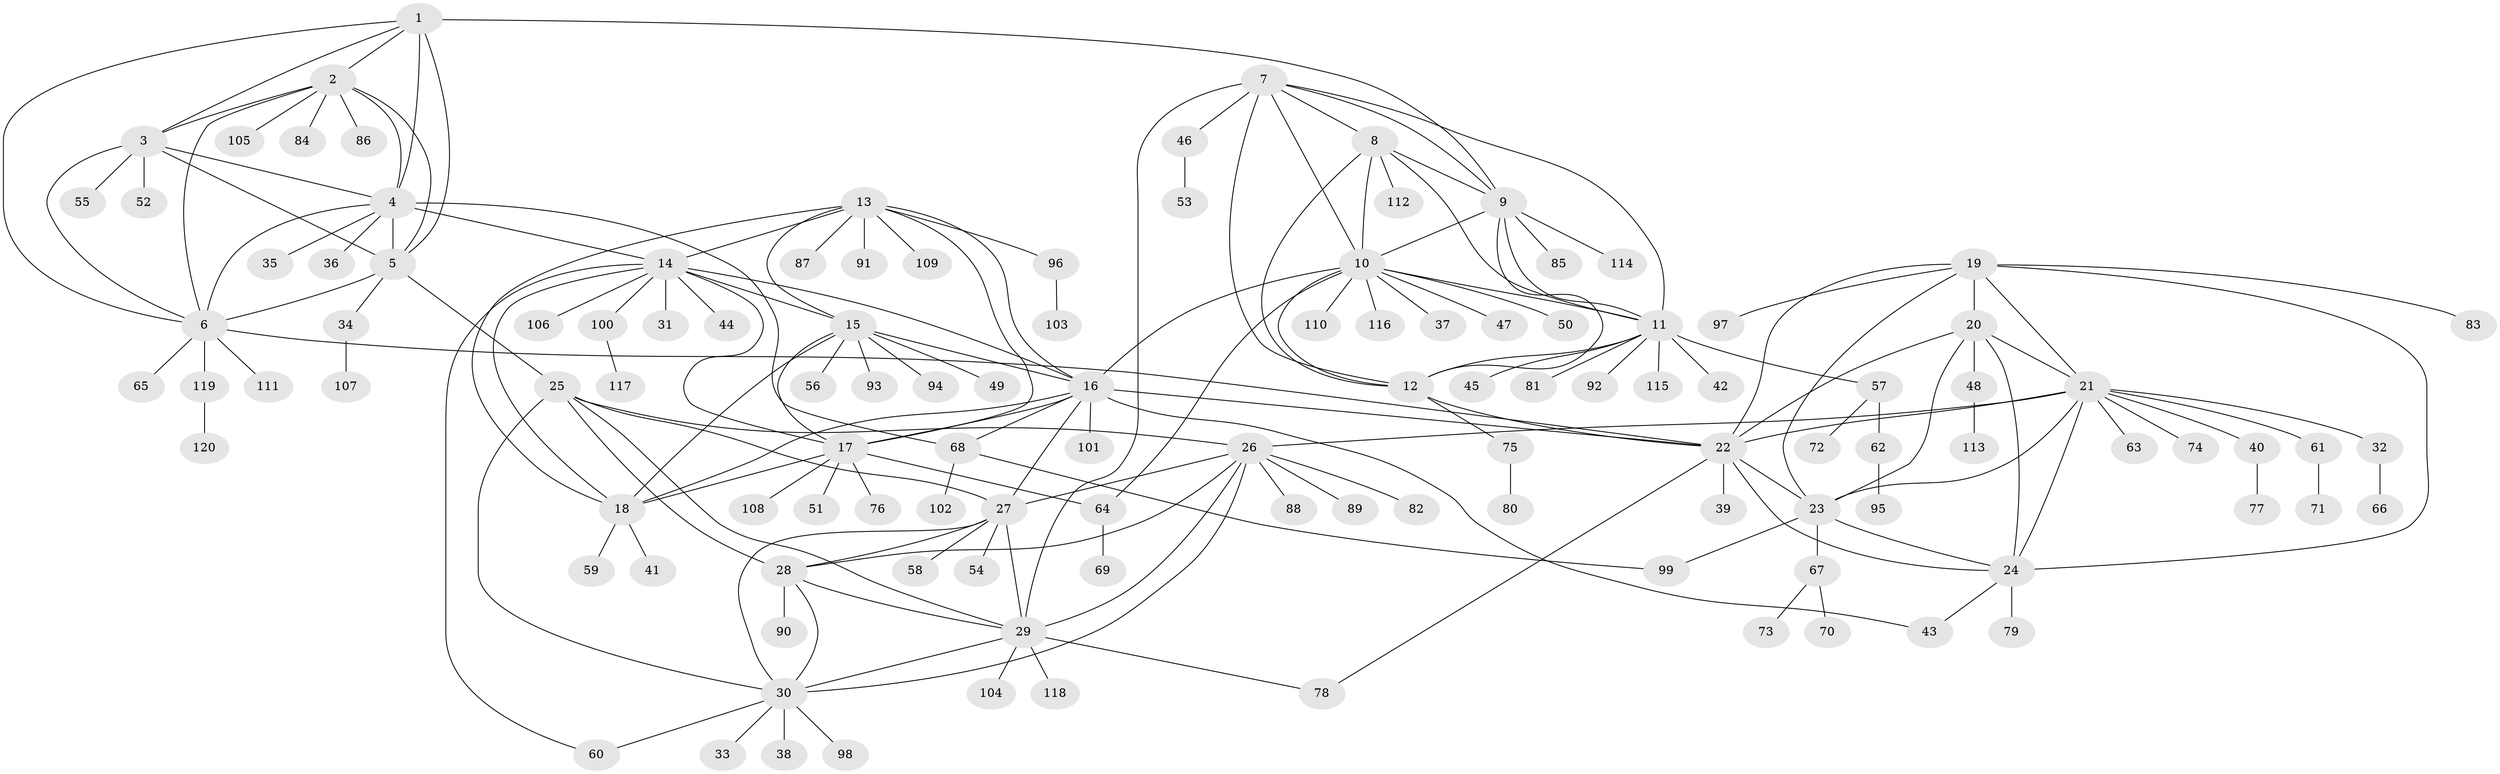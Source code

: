 // Generated by graph-tools (version 1.1) at 2025/50/03/09/25 03:50:28]
// undirected, 120 vertices, 181 edges
graph export_dot {
graph [start="1"]
  node [color=gray90,style=filled];
  1;
  2;
  3;
  4;
  5;
  6;
  7;
  8;
  9;
  10;
  11;
  12;
  13;
  14;
  15;
  16;
  17;
  18;
  19;
  20;
  21;
  22;
  23;
  24;
  25;
  26;
  27;
  28;
  29;
  30;
  31;
  32;
  33;
  34;
  35;
  36;
  37;
  38;
  39;
  40;
  41;
  42;
  43;
  44;
  45;
  46;
  47;
  48;
  49;
  50;
  51;
  52;
  53;
  54;
  55;
  56;
  57;
  58;
  59;
  60;
  61;
  62;
  63;
  64;
  65;
  66;
  67;
  68;
  69;
  70;
  71;
  72;
  73;
  74;
  75;
  76;
  77;
  78;
  79;
  80;
  81;
  82;
  83;
  84;
  85;
  86;
  87;
  88;
  89;
  90;
  91;
  92;
  93;
  94;
  95;
  96;
  97;
  98;
  99;
  100;
  101;
  102;
  103;
  104;
  105;
  106;
  107;
  108;
  109;
  110;
  111;
  112;
  113;
  114;
  115;
  116;
  117;
  118;
  119;
  120;
  1 -- 2;
  1 -- 3;
  1 -- 4;
  1 -- 5;
  1 -- 6;
  1 -- 9;
  2 -- 3;
  2 -- 4;
  2 -- 5;
  2 -- 6;
  2 -- 84;
  2 -- 86;
  2 -- 105;
  3 -- 4;
  3 -- 5;
  3 -- 6;
  3 -- 52;
  3 -- 55;
  4 -- 5;
  4 -- 6;
  4 -- 14;
  4 -- 35;
  4 -- 36;
  4 -- 68;
  5 -- 6;
  5 -- 25;
  5 -- 34;
  6 -- 22;
  6 -- 65;
  6 -- 111;
  6 -- 119;
  7 -- 8;
  7 -- 9;
  7 -- 10;
  7 -- 11;
  7 -- 12;
  7 -- 29;
  7 -- 46;
  8 -- 9;
  8 -- 10;
  8 -- 11;
  8 -- 12;
  8 -- 112;
  9 -- 10;
  9 -- 11;
  9 -- 12;
  9 -- 85;
  9 -- 114;
  10 -- 11;
  10 -- 12;
  10 -- 16;
  10 -- 37;
  10 -- 47;
  10 -- 50;
  10 -- 64;
  10 -- 110;
  10 -- 116;
  11 -- 12;
  11 -- 42;
  11 -- 45;
  11 -- 57;
  11 -- 81;
  11 -- 92;
  11 -- 115;
  12 -- 22;
  12 -- 75;
  13 -- 14;
  13 -- 15;
  13 -- 16;
  13 -- 17;
  13 -- 18;
  13 -- 87;
  13 -- 91;
  13 -- 96;
  13 -- 109;
  14 -- 15;
  14 -- 16;
  14 -- 17;
  14 -- 18;
  14 -- 31;
  14 -- 44;
  14 -- 60;
  14 -- 100;
  14 -- 106;
  15 -- 16;
  15 -- 17;
  15 -- 18;
  15 -- 49;
  15 -- 56;
  15 -- 93;
  15 -- 94;
  16 -- 17;
  16 -- 18;
  16 -- 22;
  16 -- 27;
  16 -- 43;
  16 -- 68;
  16 -- 101;
  17 -- 18;
  17 -- 51;
  17 -- 64;
  17 -- 76;
  17 -- 108;
  18 -- 41;
  18 -- 59;
  19 -- 20;
  19 -- 21;
  19 -- 22;
  19 -- 23;
  19 -- 24;
  19 -- 83;
  19 -- 97;
  20 -- 21;
  20 -- 22;
  20 -- 23;
  20 -- 24;
  20 -- 48;
  21 -- 22;
  21 -- 23;
  21 -- 24;
  21 -- 26;
  21 -- 32;
  21 -- 40;
  21 -- 61;
  21 -- 63;
  21 -- 74;
  22 -- 23;
  22 -- 24;
  22 -- 39;
  22 -- 78;
  23 -- 24;
  23 -- 67;
  23 -- 99;
  24 -- 43;
  24 -- 79;
  25 -- 26;
  25 -- 27;
  25 -- 28;
  25 -- 29;
  25 -- 30;
  26 -- 27;
  26 -- 28;
  26 -- 29;
  26 -- 30;
  26 -- 82;
  26 -- 88;
  26 -- 89;
  27 -- 28;
  27 -- 29;
  27 -- 30;
  27 -- 54;
  27 -- 58;
  28 -- 29;
  28 -- 30;
  28 -- 90;
  29 -- 30;
  29 -- 78;
  29 -- 104;
  29 -- 118;
  30 -- 33;
  30 -- 38;
  30 -- 60;
  30 -- 98;
  32 -- 66;
  34 -- 107;
  40 -- 77;
  46 -- 53;
  48 -- 113;
  57 -- 62;
  57 -- 72;
  61 -- 71;
  62 -- 95;
  64 -- 69;
  67 -- 70;
  67 -- 73;
  68 -- 99;
  68 -- 102;
  75 -- 80;
  96 -- 103;
  100 -- 117;
  119 -- 120;
}
